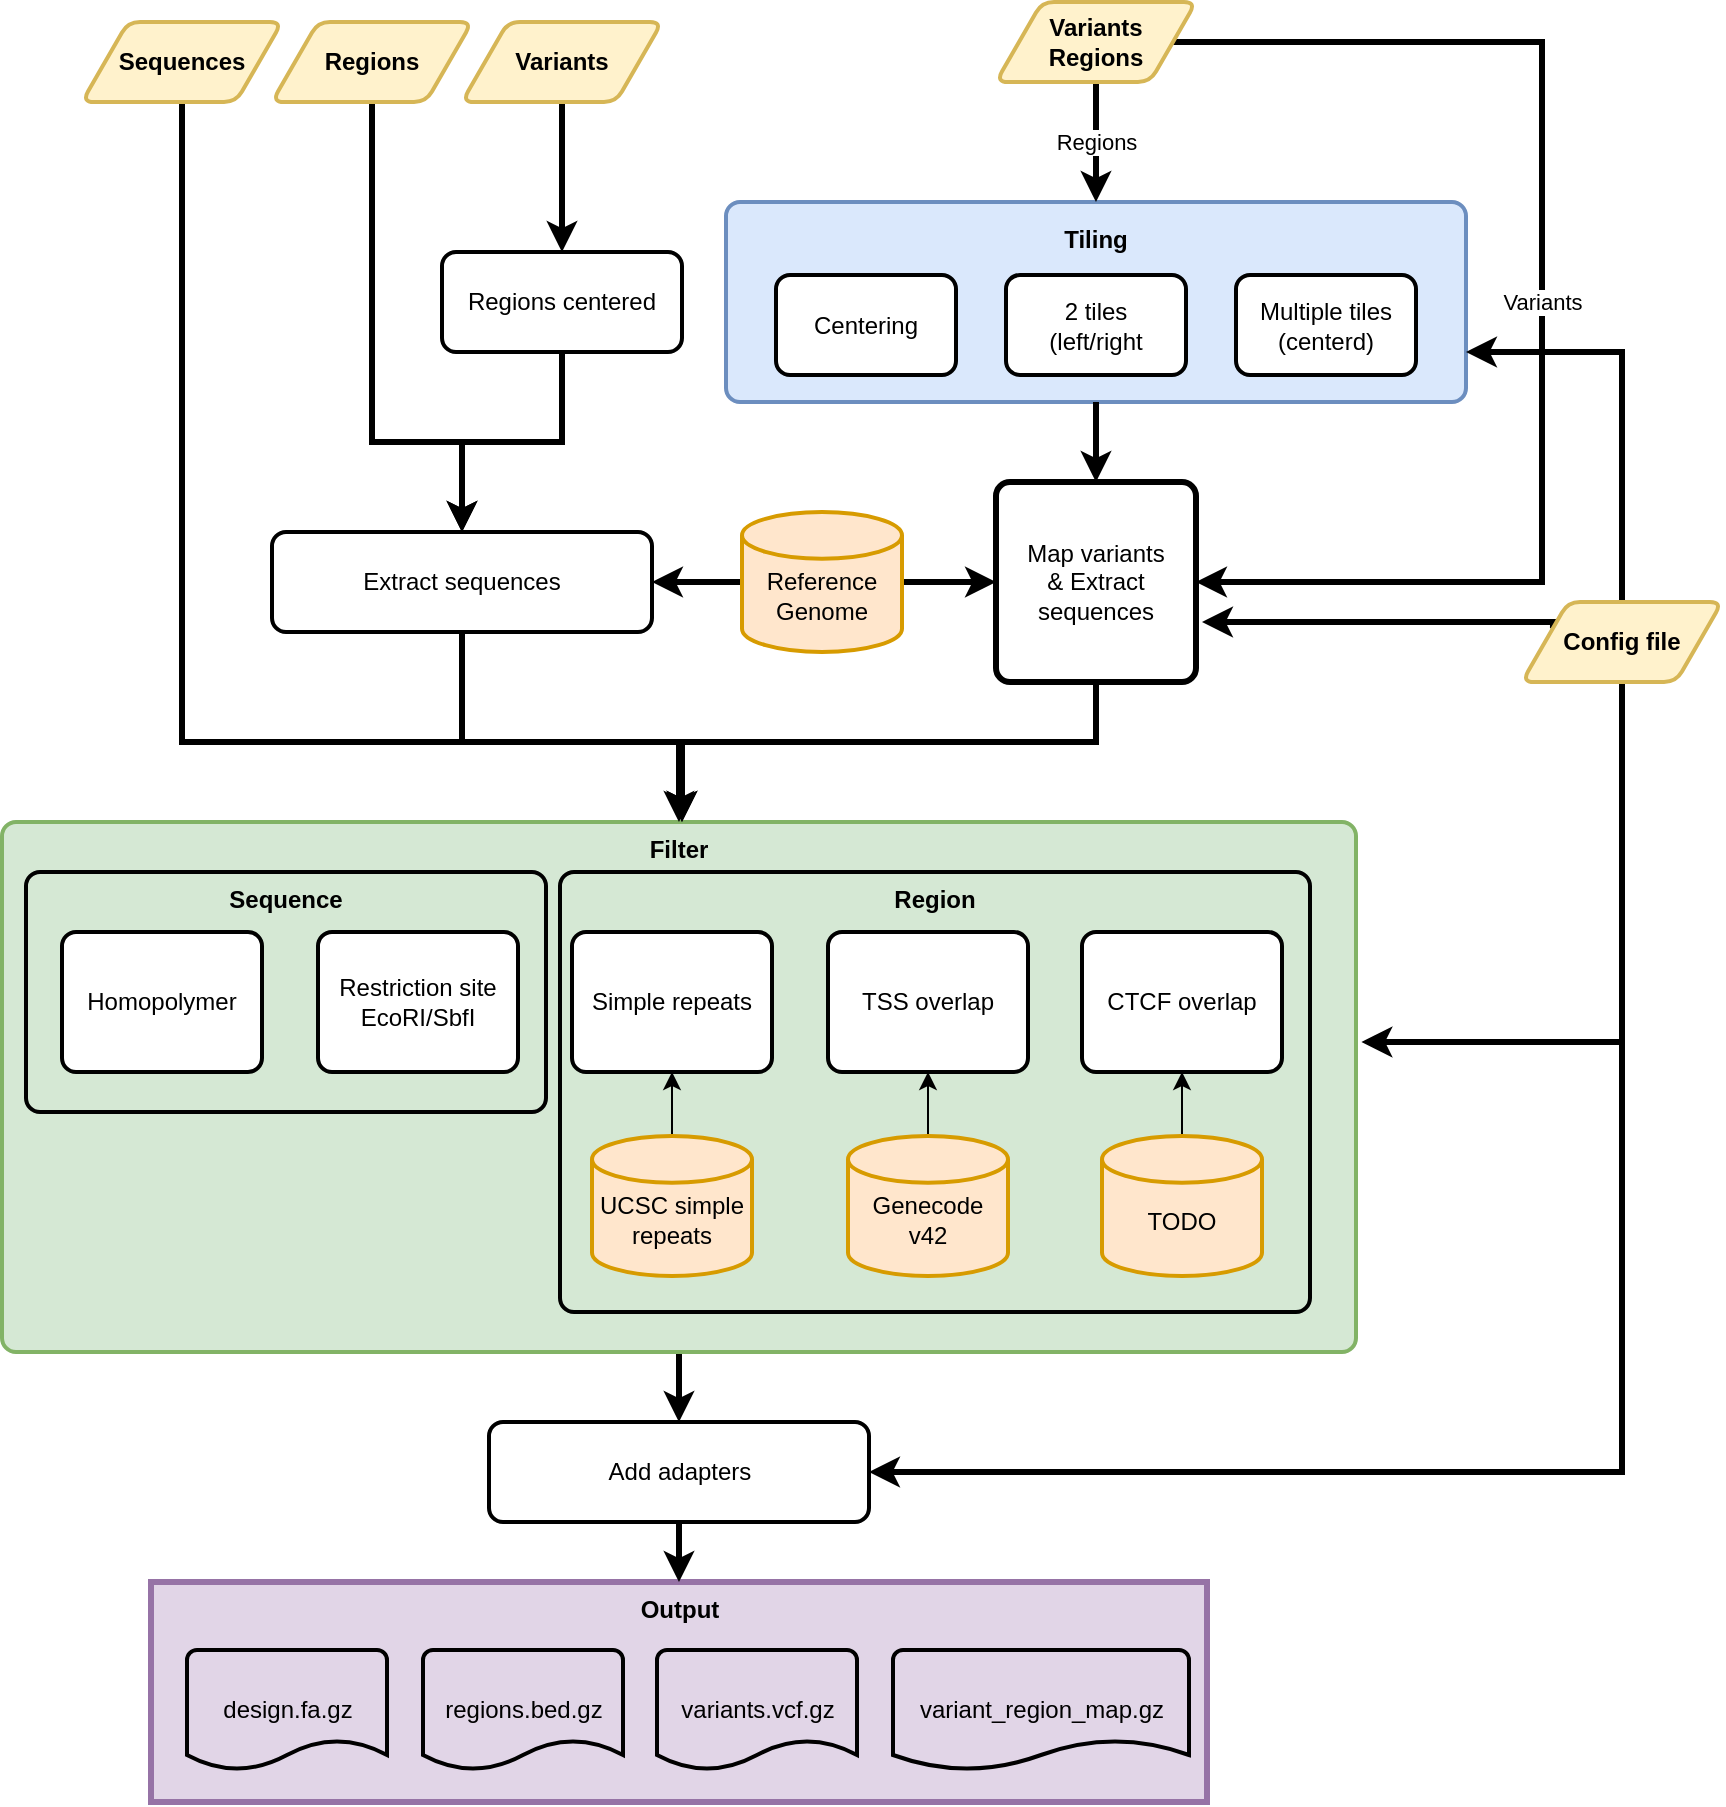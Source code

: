 <mxfile version="20.8.20" type="github">
  <diagram id="C5RBs43oDa-KdzZeNtuy" name="Page-1">
    <mxGraphModel dx="1434" dy="2111" grid="1" gridSize="10" guides="1" tooltips="1" connect="1" arrows="1" fold="1" page="1" pageScale="1" pageWidth="827" pageHeight="1169" math="0" shadow="0">
      <root>
        <mxCell id="WIyWlLk6GJQsqaUBKTNV-0" />
        <mxCell id="WIyWlLk6GJQsqaUBKTNV-1" parent="WIyWlLk6GJQsqaUBKTNV-0" />
        <mxCell id="VztmP7jNm2-bDzNmiWcb-14" value="&lt;p style=&quot;line-height: 0%;&quot;&gt;Tiling&lt;/p&gt;" style="rounded=1;whiteSpace=wrap;html=1;absoluteArcSize=1;arcSize=14;strokeWidth=2;glass=0;fillColor=#dae8fc;horizontal=1;verticalAlign=top;strokeColor=#6c8ebf;fontStyle=1" parent="WIyWlLk6GJQsqaUBKTNV-1" vertex="1">
          <mxGeometry x="502" y="100" width="370" height="100" as="geometry" />
        </mxCell>
        <mxCell id="ZryX_eBv5wf3s4xxrK_H-42" value="" style="edgeStyle=orthogonalEdgeStyle;rounded=0;jumpSize=6;orthogonalLoop=1;jettySize=auto;html=1;shadow=0;strokeWidth=3;" edge="1" parent="WIyWlLk6GJQsqaUBKTNV-1" source="VztmP7jNm2-bDzNmiWcb-19" target="ZryX_eBv5wf3s4xxrK_H-40">
          <mxGeometry relative="1" as="geometry" />
        </mxCell>
        <mxCell id="VztmP7jNm2-bDzNmiWcb-19" value="Filter" style="rounded=1;whiteSpace=wrap;html=1;absoluteArcSize=1;arcSize=14;strokeWidth=2;glass=0;fillColor=#d5e8d4;verticalAlign=top;strokeColor=#82b366;fontStyle=1" parent="WIyWlLk6GJQsqaUBKTNV-1" vertex="1">
          <mxGeometry x="140" y="410" width="677" height="265" as="geometry" />
        </mxCell>
        <mxCell id="ZryX_eBv5wf3s4xxrK_H-1" value="Sequence" style="rounded=1;whiteSpace=wrap;html=1;absoluteArcSize=1;arcSize=14;strokeWidth=2;fillColor=none;verticalAlign=top;fontStyle=1" vertex="1" parent="WIyWlLk6GJQsqaUBKTNV-1">
          <mxGeometry x="152" y="435" width="260" height="120" as="geometry" />
        </mxCell>
        <mxCell id="ZryX_eBv5wf3s4xxrK_H-0" value="Region" style="rounded=1;whiteSpace=wrap;html=1;absoluteArcSize=1;arcSize=14;strokeWidth=2;fillColor=none;verticalAlign=top;fontStyle=1" vertex="1" parent="WIyWlLk6GJQsqaUBKTNV-1">
          <mxGeometry x="419" y="435" width="375" height="220" as="geometry" />
        </mxCell>
        <mxCell id="ZryX_eBv5wf3s4xxrK_H-18" style="edgeStyle=orthogonalEdgeStyle;rounded=0;jumpSize=6;orthogonalLoop=1;jettySize=auto;html=1;exitX=0.5;exitY=1;exitDx=0;exitDy=0;entryX=0.5;entryY=0;entryDx=0;entryDy=0;shadow=0;strokeWidth=3;" edge="1" parent="WIyWlLk6GJQsqaUBKTNV-1" source="VztmP7jNm2-bDzNmiWcb-0" target="VztmP7jNm2-bDzNmiWcb-19">
          <mxGeometry relative="1" as="geometry">
            <Array as="points">
              <mxPoint x="230" y="370" />
              <mxPoint x="479" y="370" />
            </Array>
          </mxGeometry>
        </mxCell>
        <mxCell id="VztmP7jNm2-bDzNmiWcb-0" value="Sequences" style="shape=parallelogram;html=1;strokeWidth=2;perimeter=parallelogramPerimeter;whiteSpace=wrap;rounded=1;arcSize=12;size=0.23;fillColor=#fff2cc;strokeColor=#d6b656;fontStyle=1" parent="WIyWlLk6GJQsqaUBKTNV-1" vertex="1">
          <mxGeometry x="180" y="10" width="100" height="40" as="geometry" />
        </mxCell>
        <mxCell id="ZryX_eBv5wf3s4xxrK_H-17" style="edgeStyle=orthogonalEdgeStyle;rounded=0;jumpSize=6;orthogonalLoop=1;jettySize=auto;html=1;exitX=0.5;exitY=1;exitDx=0;exitDy=0;entryX=0.5;entryY=0;entryDx=0;entryDy=0;shadow=0;strokeWidth=3;" edge="1" parent="WIyWlLk6GJQsqaUBKTNV-1" source="VztmP7jNm2-bDzNmiWcb-1" target="VztmP7jNm2-bDzNmiWcb-20">
          <mxGeometry relative="1" as="geometry">
            <Array as="points">
              <mxPoint x="325" y="220" />
              <mxPoint x="370" y="220" />
            </Array>
          </mxGeometry>
        </mxCell>
        <mxCell id="VztmP7jNm2-bDzNmiWcb-1" value="Regions" style="shape=parallelogram;html=1;strokeWidth=2;perimeter=parallelogramPerimeter;whiteSpace=wrap;rounded=1;arcSize=12;size=0.23;fillColor=#fff2cc;strokeColor=#d6b656;fontStyle=1" parent="WIyWlLk6GJQsqaUBKTNV-1" vertex="1">
          <mxGeometry x="275" y="10" width="100" height="40" as="geometry" />
        </mxCell>
        <mxCell id="VztmP7jNm2-bDzNmiWcb-18" style="edgeStyle=orthogonalEdgeStyle;rounded=0;orthogonalLoop=1;jettySize=auto;html=1;entryX=0.5;entryY=0;entryDx=0;entryDy=0;strokeWidth=3;" parent="WIyWlLk6GJQsqaUBKTNV-1" source="VztmP7jNm2-bDzNmiWcb-3" target="VztmP7jNm2-bDzNmiWcb-17" edge="1">
          <mxGeometry relative="1" as="geometry" />
        </mxCell>
        <mxCell id="VztmP7jNm2-bDzNmiWcb-3" value="Variants" style="shape=parallelogram;html=1;strokeWidth=2;perimeter=parallelogramPerimeter;whiteSpace=wrap;rounded=1;arcSize=12;size=0.23;fillColor=#fff2cc;strokeColor=#d6b656;fontStyle=1" parent="WIyWlLk6GJQsqaUBKTNV-1" vertex="1">
          <mxGeometry x="370" y="10" width="100" height="40" as="geometry" />
        </mxCell>
        <mxCell id="VztmP7jNm2-bDzNmiWcb-16" value="Regions" style="edgeStyle=orthogonalEdgeStyle;rounded=0;orthogonalLoop=1;jettySize=auto;html=1;exitX=0.5;exitY=1;exitDx=0;exitDy=0;entryX=0.5;entryY=0;entryDx=0;entryDy=0;strokeWidth=3;" parent="WIyWlLk6GJQsqaUBKTNV-1" source="VztmP7jNm2-bDzNmiWcb-4" target="VztmP7jNm2-bDzNmiWcb-14" edge="1">
          <mxGeometry relative="1" as="geometry" />
        </mxCell>
        <mxCell id="ZryX_eBv5wf3s4xxrK_H-12" value="Variants" style="edgeStyle=orthogonalEdgeStyle;rounded=0;orthogonalLoop=1;jettySize=auto;html=1;exitX=1;exitY=0.5;exitDx=0;exitDy=0;entryX=1;entryY=0.5;entryDx=0;entryDy=0;shadow=0;jumpSize=6;strokeWidth=3;" edge="1" parent="WIyWlLk6GJQsqaUBKTNV-1" source="VztmP7jNm2-bDzNmiWcb-4" target="ZryX_eBv5wf3s4xxrK_H-9">
          <mxGeometry relative="1" as="geometry">
            <Array as="points">
              <mxPoint x="910" y="20" />
              <mxPoint x="910" y="290" />
            </Array>
          </mxGeometry>
        </mxCell>
        <mxCell id="VztmP7jNm2-bDzNmiWcb-4" value="Variants&lt;br&gt;Regions" style="shape=parallelogram;html=1;strokeWidth=2;perimeter=parallelogramPerimeter;whiteSpace=wrap;rounded=1;arcSize=12;size=0.23;fillColor=#fff2cc;strokeColor=#d6b656;fontStyle=1" parent="WIyWlLk6GJQsqaUBKTNV-1" vertex="1">
          <mxGeometry x="637" width="100" height="40" as="geometry" />
        </mxCell>
        <mxCell id="ZryX_eBv5wf3s4xxrK_H-14" value="" style="edgeStyle=orthogonalEdgeStyle;rounded=0;jumpSize=6;orthogonalLoop=1;jettySize=auto;html=1;shadow=0;strokeWidth=3;" edge="1" parent="WIyWlLk6GJQsqaUBKTNV-1" source="VztmP7jNm2-bDzNmiWcb-6" target="ZryX_eBv5wf3s4xxrK_H-9">
          <mxGeometry relative="1" as="geometry" />
        </mxCell>
        <mxCell id="ZryX_eBv5wf3s4xxrK_H-15" value="" style="edgeStyle=orthogonalEdgeStyle;rounded=0;jumpSize=6;orthogonalLoop=1;jettySize=auto;html=1;shadow=0;strokeWidth=3;" edge="1" parent="WIyWlLk6GJQsqaUBKTNV-1" source="VztmP7jNm2-bDzNmiWcb-6" target="VztmP7jNm2-bDzNmiWcb-20">
          <mxGeometry relative="1" as="geometry" />
        </mxCell>
        <mxCell id="VztmP7jNm2-bDzNmiWcb-6" value="&lt;div&gt;&lt;br&gt;&lt;/div&gt;&lt;div&gt;Reference Genome&lt;/div&gt;" style="strokeWidth=2;html=1;shape=mxgraph.flowchart.database;whiteSpace=wrap;fillColor=#ffe6cc;strokeColor=#d79b00;" parent="WIyWlLk6GJQsqaUBKTNV-1" vertex="1">
          <mxGeometry x="510" y="255" width="80" height="70" as="geometry" />
        </mxCell>
        <mxCell id="ZryX_eBv5wf3s4xxrK_H-5" value="" style="edgeStyle=orthogonalEdgeStyle;rounded=0;orthogonalLoop=1;jettySize=auto;html=1;" edge="1" parent="WIyWlLk6GJQsqaUBKTNV-1" source="VztmP7jNm2-bDzNmiWcb-8" target="VztmP7jNm2-bDzNmiWcb-29">
          <mxGeometry relative="1" as="geometry" />
        </mxCell>
        <mxCell id="VztmP7jNm2-bDzNmiWcb-8" value="&lt;br&gt;&lt;div&gt;Genecode&lt;/div&gt;v42" style="strokeWidth=2;html=1;shape=mxgraph.flowchart.database;whiteSpace=wrap;fillColor=#ffe6cc;strokeColor=#d79b00;" parent="WIyWlLk6GJQsqaUBKTNV-1" vertex="1">
          <mxGeometry x="563" y="567" width="80" height="70" as="geometry" />
        </mxCell>
        <mxCell id="ZryX_eBv5wf3s4xxrK_H-16" value="" style="edgeStyle=orthogonalEdgeStyle;rounded=0;jumpSize=6;orthogonalLoop=1;jettySize=auto;html=1;shadow=0;strokeWidth=3;" edge="1" parent="WIyWlLk6GJQsqaUBKTNV-1" source="VztmP7jNm2-bDzNmiWcb-17" target="VztmP7jNm2-bDzNmiWcb-20">
          <mxGeometry relative="1" as="geometry">
            <Array as="points">
              <mxPoint x="420" y="220" />
              <mxPoint x="370" y="220" />
            </Array>
          </mxGeometry>
        </mxCell>
        <mxCell id="VztmP7jNm2-bDzNmiWcb-17" value="Regions centered" style="rounded=1;whiteSpace=wrap;html=1;absoluteArcSize=1;arcSize=14;strokeWidth=2;glass=0;fillColor=none;" parent="WIyWlLk6GJQsqaUBKTNV-1" vertex="1">
          <mxGeometry x="360" y="125" width="120" height="50" as="geometry" />
        </mxCell>
        <mxCell id="ZryX_eBv5wf3s4xxrK_H-19" style="edgeStyle=orthogonalEdgeStyle;rounded=0;jumpSize=6;orthogonalLoop=1;jettySize=auto;html=1;exitX=0.5;exitY=1;exitDx=0;exitDy=0;shadow=0;strokeWidth=3;" edge="1" parent="WIyWlLk6GJQsqaUBKTNV-1" source="VztmP7jNm2-bDzNmiWcb-20">
          <mxGeometry relative="1" as="geometry">
            <mxPoint x="480" y="410" as="targetPoint" />
            <Array as="points">
              <mxPoint x="370" y="370" />
              <mxPoint x="480" y="370" />
            </Array>
          </mxGeometry>
        </mxCell>
        <mxCell id="VztmP7jNm2-bDzNmiWcb-20" value="Extract sequences" style="rounded=1;whiteSpace=wrap;html=1;absoluteArcSize=1;arcSize=14;strokeWidth=2;glass=0;fillColor=none;" parent="WIyWlLk6GJQsqaUBKTNV-1" vertex="1">
          <mxGeometry x="275" y="265" width="190" height="50" as="geometry" />
        </mxCell>
        <mxCell id="VztmP7jNm2-bDzNmiWcb-25" value="CTCF overlap" style="rounded=1;whiteSpace=wrap;html=1;absoluteArcSize=1;arcSize=14;strokeWidth=2;glass=0;" parent="WIyWlLk6GJQsqaUBKTNV-1" vertex="1">
          <mxGeometry x="680" y="465" width="100" height="70" as="geometry" />
        </mxCell>
        <mxCell id="VztmP7jNm2-bDzNmiWcb-26" value="Homopolymer" style="rounded=1;whiteSpace=wrap;html=1;absoluteArcSize=1;arcSize=14;strokeWidth=2;glass=0;" parent="WIyWlLk6GJQsqaUBKTNV-1" vertex="1">
          <mxGeometry x="170" y="465" width="100" height="70" as="geometry" />
        </mxCell>
        <mxCell id="VztmP7jNm2-bDzNmiWcb-27" value="Restriction site&lt;br&gt;EcoRI/SbfI " style="rounded=1;whiteSpace=wrap;html=1;absoluteArcSize=1;arcSize=14;strokeWidth=2;glass=0;" parent="WIyWlLk6GJQsqaUBKTNV-1" vertex="1">
          <mxGeometry x="298" y="465" width="100" height="70" as="geometry" />
        </mxCell>
        <mxCell id="VztmP7jNm2-bDzNmiWcb-28" value="Simple repeats" style="rounded=1;whiteSpace=wrap;html=1;absoluteArcSize=1;arcSize=14;strokeWidth=2;glass=0;" parent="WIyWlLk6GJQsqaUBKTNV-1" vertex="1">
          <mxGeometry x="425" y="465" width="100" height="70" as="geometry" />
        </mxCell>
        <mxCell id="VztmP7jNm2-bDzNmiWcb-29" value="TSS overlap" style="rounded=1;whiteSpace=wrap;html=1;absoluteArcSize=1;arcSize=14;strokeWidth=2;glass=0;" parent="WIyWlLk6GJQsqaUBKTNV-1" vertex="1">
          <mxGeometry x="553" y="465" width="100" height="70" as="geometry" />
        </mxCell>
        <mxCell id="ZryX_eBv5wf3s4xxrK_H-6" value="" style="edgeStyle=orthogonalEdgeStyle;rounded=0;orthogonalLoop=1;jettySize=auto;html=1;" edge="1" parent="WIyWlLk6GJQsqaUBKTNV-1" source="ZryX_eBv5wf3s4xxrK_H-2" target="VztmP7jNm2-bDzNmiWcb-25">
          <mxGeometry relative="1" as="geometry" />
        </mxCell>
        <mxCell id="ZryX_eBv5wf3s4xxrK_H-2" value="&lt;div&gt;&lt;br&gt;&lt;/div&gt;&lt;div&gt;TODO&lt;/div&gt;" style="strokeWidth=2;html=1;shape=mxgraph.flowchart.database;whiteSpace=wrap;fillColor=#ffe6cc;strokeColor=#d79b00;" vertex="1" parent="WIyWlLk6GJQsqaUBKTNV-1">
          <mxGeometry x="690" y="567" width="80" height="70" as="geometry" />
        </mxCell>
        <mxCell id="ZryX_eBv5wf3s4xxrK_H-4" style="edgeStyle=orthogonalEdgeStyle;rounded=0;orthogonalLoop=1;jettySize=auto;html=1;entryX=0.5;entryY=1;entryDx=0;entryDy=0;" edge="1" parent="WIyWlLk6GJQsqaUBKTNV-1" source="ZryX_eBv5wf3s4xxrK_H-3" target="VztmP7jNm2-bDzNmiWcb-28">
          <mxGeometry relative="1" as="geometry">
            <mxPoint x="510" y="545" as="targetPoint" />
          </mxGeometry>
        </mxCell>
        <mxCell id="ZryX_eBv5wf3s4xxrK_H-3" value="&lt;div&gt;&lt;br&gt;&lt;/div&gt;&lt;div&gt;UCSC simple repeats&lt;/div&gt;" style="strokeWidth=2;html=1;shape=mxgraph.flowchart.database;whiteSpace=wrap;fillColor=#ffe6cc;strokeColor=#d79b00;" vertex="1" parent="WIyWlLk6GJQsqaUBKTNV-1">
          <mxGeometry x="435" y="567" width="80" height="70" as="geometry" />
        </mxCell>
        <mxCell id="ZryX_eBv5wf3s4xxrK_H-20" style="edgeStyle=orthogonalEdgeStyle;rounded=0;jumpSize=6;orthogonalLoop=1;jettySize=auto;html=1;exitX=0.5;exitY=1;exitDx=0;exitDy=0;shadow=0;strokeWidth=3;" edge="1" parent="WIyWlLk6GJQsqaUBKTNV-1" source="ZryX_eBv5wf3s4xxrK_H-9">
          <mxGeometry relative="1" as="geometry">
            <mxPoint x="480" y="410" as="targetPoint" />
            <Array as="points">
              <mxPoint x="687" y="370" />
              <mxPoint x="480" y="370" />
            </Array>
          </mxGeometry>
        </mxCell>
        <mxCell id="ZryX_eBv5wf3s4xxrK_H-9" value="Map variants&lt;br&gt;&amp;amp; Extract sequences" style="rounded=1;whiteSpace=wrap;html=1;absoluteArcSize=1;arcSize=14;strokeWidth=3;fillColor=none;" vertex="1" parent="WIyWlLk6GJQsqaUBKTNV-1">
          <mxGeometry x="637" y="240" width="100" height="100" as="geometry" />
        </mxCell>
        <mxCell id="ZryX_eBv5wf3s4xxrK_H-13" value="" style="edgeStyle=orthogonalEdgeStyle;rounded=0;jumpSize=6;orthogonalLoop=1;jettySize=auto;html=1;shadow=0;strokeWidth=3;" edge="1" parent="WIyWlLk6GJQsqaUBKTNV-1" source="VztmP7jNm2-bDzNmiWcb-14" target="ZryX_eBv5wf3s4xxrK_H-9">
          <mxGeometry relative="1" as="geometry" />
        </mxCell>
        <mxCell id="VztmP7jNm2-bDzNmiWcb-12" value="" style="group;fillColor=none;rounded=0;glass=0;" parent="WIyWlLk6GJQsqaUBKTNV-1" vertex="1" connectable="0">
          <mxGeometry x="527" y="136.5" width="350" height="75" as="geometry" />
        </mxCell>
        <mxCell id="VztmP7jNm2-bDzNmiWcb-9" value="&lt;div align=&quot;center&quot;&gt;Centering&lt;/div&gt;" style="rounded=1;whiteSpace=wrap;html=1;absoluteArcSize=1;arcSize=14;strokeWidth=2;align=center;" parent="VztmP7jNm2-bDzNmiWcb-12" vertex="1">
          <mxGeometry width="90" height="50" as="geometry" />
        </mxCell>
        <mxCell id="VztmP7jNm2-bDzNmiWcb-10" value="&lt;div&gt;2 tiles&lt;/div&gt;&lt;div&gt;(left/right&lt;br&gt;&lt;/div&gt;" style="rounded=1;whiteSpace=wrap;html=1;absoluteArcSize=1;arcSize=14;strokeWidth=2;align=center;" parent="VztmP7jNm2-bDzNmiWcb-12" vertex="1">
          <mxGeometry x="115" width="90" height="50" as="geometry" />
        </mxCell>
        <mxCell id="VztmP7jNm2-bDzNmiWcb-11" value="Multiple tiles&lt;br&gt;(centerd)" style="rounded=1;whiteSpace=wrap;html=1;absoluteArcSize=1;arcSize=14;strokeWidth=2;align=center;" parent="VztmP7jNm2-bDzNmiWcb-12" vertex="1">
          <mxGeometry x="230" width="90" height="50" as="geometry" />
        </mxCell>
        <mxCell id="ZryX_eBv5wf3s4xxrK_H-34" value="" style="group" vertex="1" connectable="0" parent="WIyWlLk6GJQsqaUBKTNV-1">
          <mxGeometry x="214.5" y="790" width="528" height="110" as="geometry" />
        </mxCell>
        <mxCell id="ZryX_eBv5wf3s4xxrK_H-29" value="Output" style="rounded=0;whiteSpace=wrap;html=1;strokeColor=#9673a6;strokeWidth=3;fillColor=#e1d5e7;verticalAlign=top;fontStyle=1" vertex="1" parent="ZryX_eBv5wf3s4xxrK_H-34">
          <mxGeometry width="528" height="110" as="geometry" />
        </mxCell>
        <mxCell id="ZryX_eBv5wf3s4xxrK_H-23" value="design.fa.gz" style="strokeWidth=2;html=1;shape=mxgraph.flowchart.document2;whiteSpace=wrap;size=0.25;strokeColor=#000000;fillColor=none;" vertex="1" parent="ZryX_eBv5wf3s4xxrK_H-34">
          <mxGeometry x="18" y="34" width="100" height="60" as="geometry" />
        </mxCell>
        <mxCell id="ZryX_eBv5wf3s4xxrK_H-24" value="regions.bed.gz" style="strokeWidth=2;html=1;shape=mxgraph.flowchart.document2;whiteSpace=wrap;size=0.25;strokeColor=#000000;fillColor=none;" vertex="1" parent="ZryX_eBv5wf3s4xxrK_H-34">
          <mxGeometry x="136" y="34" width="100" height="60" as="geometry" />
        </mxCell>
        <mxCell id="ZryX_eBv5wf3s4xxrK_H-25" value="variants.vcf.gz" style="strokeWidth=2;html=1;shape=mxgraph.flowchart.document2;whiteSpace=wrap;size=0.25;strokeColor=#000000;fillColor=none;" vertex="1" parent="ZryX_eBv5wf3s4xxrK_H-34">
          <mxGeometry x="253" y="34" width="100" height="60" as="geometry" />
        </mxCell>
        <mxCell id="ZryX_eBv5wf3s4xxrK_H-26" value="variant_region_map.gz" style="strokeWidth=2;html=1;shape=mxgraph.flowchart.document2;whiteSpace=wrap;size=0.25;strokeColor=#000000;fillColor=none;" vertex="1" parent="ZryX_eBv5wf3s4xxrK_H-34">
          <mxGeometry x="371" y="34" width="148" height="60" as="geometry" />
        </mxCell>
        <mxCell id="ZryX_eBv5wf3s4xxrK_H-37" style="edgeStyle=orthogonalEdgeStyle;rounded=0;jumpSize=6;orthogonalLoop=1;jettySize=auto;html=1;exitX=0;exitY=0.25;exitDx=0;exitDy=0;shadow=0;strokeWidth=3;" edge="1" parent="WIyWlLk6GJQsqaUBKTNV-1" source="ZryX_eBv5wf3s4xxrK_H-36">
          <mxGeometry relative="1" as="geometry">
            <mxPoint x="740" y="310" as="targetPoint" />
            <Array as="points">
              <mxPoint x="916" y="310" />
            </Array>
          </mxGeometry>
        </mxCell>
        <mxCell id="ZryX_eBv5wf3s4xxrK_H-38" style="edgeStyle=orthogonalEdgeStyle;rounded=0;jumpSize=6;orthogonalLoop=1;jettySize=auto;html=1;exitX=0.5;exitY=1;exitDx=0;exitDy=0;entryX=1.004;entryY=0.415;entryDx=0;entryDy=0;entryPerimeter=0;shadow=0;strokeWidth=3;" edge="1" parent="WIyWlLk6GJQsqaUBKTNV-1" source="ZryX_eBv5wf3s4xxrK_H-36" target="VztmP7jNm2-bDzNmiWcb-19">
          <mxGeometry relative="1" as="geometry">
            <Array as="points">
              <mxPoint x="950" y="520" />
            </Array>
          </mxGeometry>
        </mxCell>
        <mxCell id="ZryX_eBv5wf3s4xxrK_H-39" style="edgeStyle=orthogonalEdgeStyle;rounded=0;jumpSize=6;orthogonalLoop=1;jettySize=auto;html=1;exitX=0.5;exitY=0;exitDx=0;exitDy=0;entryX=1;entryY=0.75;entryDx=0;entryDy=0;shadow=0;strokeWidth=3;" edge="1" parent="WIyWlLk6GJQsqaUBKTNV-1" source="ZryX_eBv5wf3s4xxrK_H-36" target="VztmP7jNm2-bDzNmiWcb-14">
          <mxGeometry relative="1" as="geometry" />
        </mxCell>
        <mxCell id="ZryX_eBv5wf3s4xxrK_H-44" style="edgeStyle=orthogonalEdgeStyle;rounded=0;jumpSize=6;orthogonalLoop=1;jettySize=auto;html=1;exitX=0.5;exitY=1;exitDx=0;exitDy=0;entryX=1;entryY=0.5;entryDx=0;entryDy=0;shadow=0;strokeWidth=3;" edge="1" parent="WIyWlLk6GJQsqaUBKTNV-1" source="ZryX_eBv5wf3s4xxrK_H-36" target="ZryX_eBv5wf3s4xxrK_H-40">
          <mxGeometry relative="1" as="geometry" />
        </mxCell>
        <mxCell id="ZryX_eBv5wf3s4xxrK_H-36" value="Config file" style="shape=parallelogram;html=1;strokeWidth=2;perimeter=parallelogramPerimeter;whiteSpace=wrap;rounded=1;arcSize=12;size=0.23;fillColor=#fff2cc;strokeColor=#d6b656;fontStyle=1" vertex="1" parent="WIyWlLk6GJQsqaUBKTNV-1">
          <mxGeometry x="900" y="300" width="100" height="40" as="geometry" />
        </mxCell>
        <mxCell id="ZryX_eBv5wf3s4xxrK_H-43" value="" style="edgeStyle=orthogonalEdgeStyle;rounded=0;jumpSize=6;orthogonalLoop=1;jettySize=auto;html=1;shadow=0;strokeWidth=3;" edge="1" parent="WIyWlLk6GJQsqaUBKTNV-1" source="ZryX_eBv5wf3s4xxrK_H-40" target="ZryX_eBv5wf3s4xxrK_H-29">
          <mxGeometry relative="1" as="geometry" />
        </mxCell>
        <mxCell id="ZryX_eBv5wf3s4xxrK_H-40" value="Add adapters" style="rounded=1;whiteSpace=wrap;html=1;absoluteArcSize=1;arcSize=14;strokeWidth=2;glass=0;fillColor=none;" vertex="1" parent="WIyWlLk6GJQsqaUBKTNV-1">
          <mxGeometry x="383.5" y="710" width="190" height="50" as="geometry" />
        </mxCell>
      </root>
    </mxGraphModel>
  </diagram>
</mxfile>
